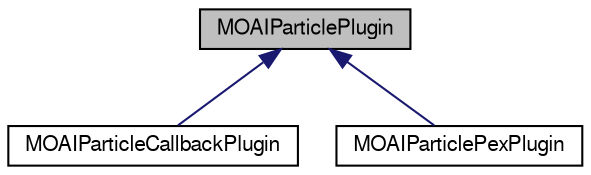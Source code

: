 digraph G
{
  edge [fontname="FreeSans",fontsize="10",labelfontname="FreeSans",labelfontsize="10"];
  node [fontname="FreeSans",fontsize="10",shape=record];
  Node1 [label="MOAIParticlePlugin",height=0.2,width=0.4,color="black", fillcolor="grey75", style="filled" fontcolor="black"];
  Node1 -> Node2 [dir=back,color="midnightblue",fontsize="10",style="solid",fontname="FreeSans"];
  Node2 [label="MOAIParticleCallbackPlugin",height=0.2,width=0.4,color="black", fillcolor="white", style="filled",URL="$class_m_o_a_i_particle_callback_plugin.html",tooltip="Allows custom particle processing via C language callbacks."];
  Node1 -> Node3 [dir=back,color="midnightblue",fontsize="10",style="solid",fontname="FreeSans"];
  Node3 [label="MOAIParticlePexPlugin",height=0.2,width=0.4,color="black", fillcolor="white", style="filled",URL="$class_m_o_a_i_particle_pex_plugin.html",tooltip="Allows custom particle processing derived from .pex file via C language callback."];
}
